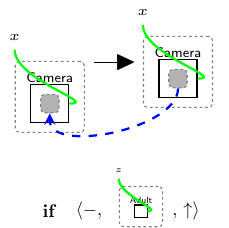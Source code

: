 
  
\documentclass[crop,tikz]{standalone}
\usetikzlibrary{fit, positioning, calc, shapes, shapes.geometric, arrows, arrows.meta}
\tikzset{
  big edge/.style={green, thick,},
  big edgec/.style={big edge, -{Bar[fill=green,green,width=4,length=0,sep=0]}},
  big region/.style={draw, rectangle, rounded corners=1.5, dashed, dash pattern=on 1pt off 1pt, thin, gray,},
  big site/.style={big region, fill=gray!60, text=black,},
  big react/.style={black, thick, -stealth, line width=3, shorten <=3, shorten >=3,},
  big react rev/.style={black, thick, stealth-stealth, line width=3, shorten <=3, shorten >=3,},
  big inst map/.style={thick, -stealth, blue, dashed},
  lbl/.style={font=\tiny\sf, inner sep=1,},
  lbl conc/.style={font=\tiny, inner sep=1,}
}
\usepackage{amsmath,amssymb}
\DeclareMathOperator{\react}{\mathrel{\frac{\raisebox{0.75mm}{\begin{scriptsize}\ensuremath{\hspace*{1mm}\ \hspace*{1mm}}\end{scriptsize}}}{}} \joinrel{\!\!\vartriangleright}}
\newcommand{\reactp}[1]{\operatorname{\mathrel{\frac{\raisebox{0.75mm}{\begin{scriptsize}\ensuremath{\hspace*{1mm}\ #1 \hspace*{1mm}}\end{scriptsize}}}{}} \joinrel{\!\!\vartriangleright}}}
\DeclareMathOperator{\rrul}{\mathrel{\frac{\raisebox{0.75mm}{\begin{scriptsize}\ensuremath{\hspace*{1mm}\ \hspace*{1mm}}\end{scriptsize}}}{}} \joinrel{\!\!\blacktriangleright}}
\newcommand{\rrulp}[1]{\operatorname{\mathrel{\frac{\raisebox{0.75mm}{\begin{scriptsize}\ensuremath{\hspace*{1mm}\ #1 \hspace*{1mm}}\end{scriptsize}}}{}} \joinrel{\!\!\blacktriangleright}}}
\newcommand{\rrula}[2]{\operatorname{\mathrel{\frac{\raisebox{0.75mm}{\begin{scriptsize}\ensuremath{\hspace*{1mm}\ #1 \hspace*{1mm}}\end{scriptsize}}}{\begin{scriptsize}\ensuremath{\hspace*{1mm}\ #2 \hspace*{1mm}}\end{scriptsize}}}\joinrel{\!\!\blacktriangleright}}}

  \begin{document}
  \begin{tikzpicture}[
    ,
_BIG_camera/.append style = {draw},
_BIG_adult/.append style = {draw}
    ]
    \begin{scope}[local bounding box=lhs, shift={(0,0)}]
      
\node[big site, ] (s0l) {};
\node[_BIG_camera, fit=(s0l), label={[inner sep=0.5, name=n0l]north:{\sf\tiny Camera}}] (n0) {};
\node[big region, fit=(n0)(n0l)] (r0) {};
\node[] at ($(r0.north west) + (0,0.3)$) (name_x) {\tiny $x$};
\draw[big edge] (n0) to[out=0,in=-90] (name_x);

    \end{scope}
    \begin{scope}[local bounding box=rhs, shift={($(lhs.east) + (1,0)$)}]
      
\node[big site, ] (s0r) {};
\node[_BIG_camera, fit=(s0r), label={[inner sep=0.5, name=n0l]north:{\sf\tiny Camera}}] (n0) {};
\node[big region, fit=(n0)(n0l)] (r0) {};
\node[] at ($(r0.north west) + (0,0.3)$) (name_x) {\tiny $x$};
\draw[big edge] (n0) to[out=0,in=-90] (name_x);

    \end{scope}

  \draw[big inst map] (s0r) to[looseness=0.8, out=-90, in=-90] (s0l);

    \node[xshift=0] at ($(lhs.east)!0.5!(rhs.west)$) {$\rrul$};

  
          \begin{scope}[shift={($(lhs.south) + (0,-1)$)}, scale=0.66, transform shape]
            \node[] (if) {\textbf{if}};"
          \end{scope}
        
  \begin{scope}[shift={($(lhs.south) + (0.5,-1)$)}, scale=0.66, transform shape]
  \node[] (start) {$\langle -$,};

  \begin{scope}[shift={(1,0)}]
  
\node[_BIG_adult,  label={[inner sep=0.5, name=n0l]north:{\sf\tiny Adult}}] (n0) {};
\node[big region, fit=(n0)(n0l)] (r0) {};
\node[] at ($(r0.north west) + (0,0.3)$) (name_z) {\tiny $z$};
\draw[big edge] (n0) to[out=0,in=-90] (name_z);
  \end{scope}

  \node[right=1.2 of start, inner sep=0.5] (end) {, $\uparrow \rangle$};
\end{scope}
        
  \end{tikzpicture}
  \end{document}
    